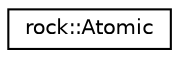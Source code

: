 digraph "类继承关系图"
{
 // LATEX_PDF_SIZE
  edge [fontname="Helvetica",fontsize="10",labelfontname="Helvetica",labelfontsize="10"];
  node [fontname="Helvetica",fontsize="10",shape=record];
  rankdir="LR";
  Node0 [label="rock::Atomic",height=0.2,width=0.4,color="black", fillcolor="white", style="filled",URL="$classrock_1_1Atomic.html",tooltip=" "];
}
